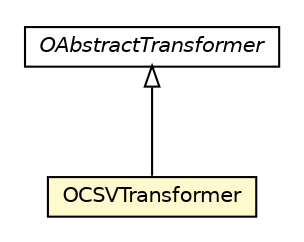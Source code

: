 #!/usr/local/bin/dot
#
# Class diagram 
# Generated by UMLGraph version R5_6-24-gf6e263 (http://www.umlgraph.org/)
#

digraph G {
	edge [fontname="Helvetica",fontsize=10,labelfontname="Helvetica",labelfontsize=10];
	node [fontname="Helvetica",fontsize=10,shape=plaintext];
	nodesep=0.25;
	ranksep=0.5;
	// com.orientechnologies.orient.etl.transformer.OCSVTransformer
	c804791 [label=<<table title="com.orientechnologies.orient.etl.transformer.OCSVTransformer" border="0" cellborder="1" cellspacing="0" cellpadding="2" port="p" bgcolor="lemonChiffon" href="./OCSVTransformer.html">
		<tr><td><table border="0" cellspacing="0" cellpadding="1">
<tr><td align="center" balign="center"> OCSVTransformer </td></tr>
		</table></td></tr>
		</table>>, URL="./OCSVTransformer.html", fontname="Helvetica", fontcolor="black", fontsize=10.0];
	// com.orientechnologies.orient.etl.transformer.OAbstractTransformer
	c804794 [label=<<table title="com.orientechnologies.orient.etl.transformer.OAbstractTransformer" border="0" cellborder="1" cellspacing="0" cellpadding="2" port="p" href="./OAbstractTransformer.html">
		<tr><td><table border="0" cellspacing="0" cellpadding="1">
<tr><td align="center" balign="center"><font face="Helvetica-Oblique"> OAbstractTransformer </font></td></tr>
		</table></td></tr>
		</table>>, URL="./OAbstractTransformer.html", fontname="Helvetica", fontcolor="black", fontsize=10.0];
	//com.orientechnologies.orient.etl.transformer.OCSVTransformer extends com.orientechnologies.orient.etl.transformer.OAbstractTransformer
	c804794:p -> c804791:p [dir=back,arrowtail=empty];
}

